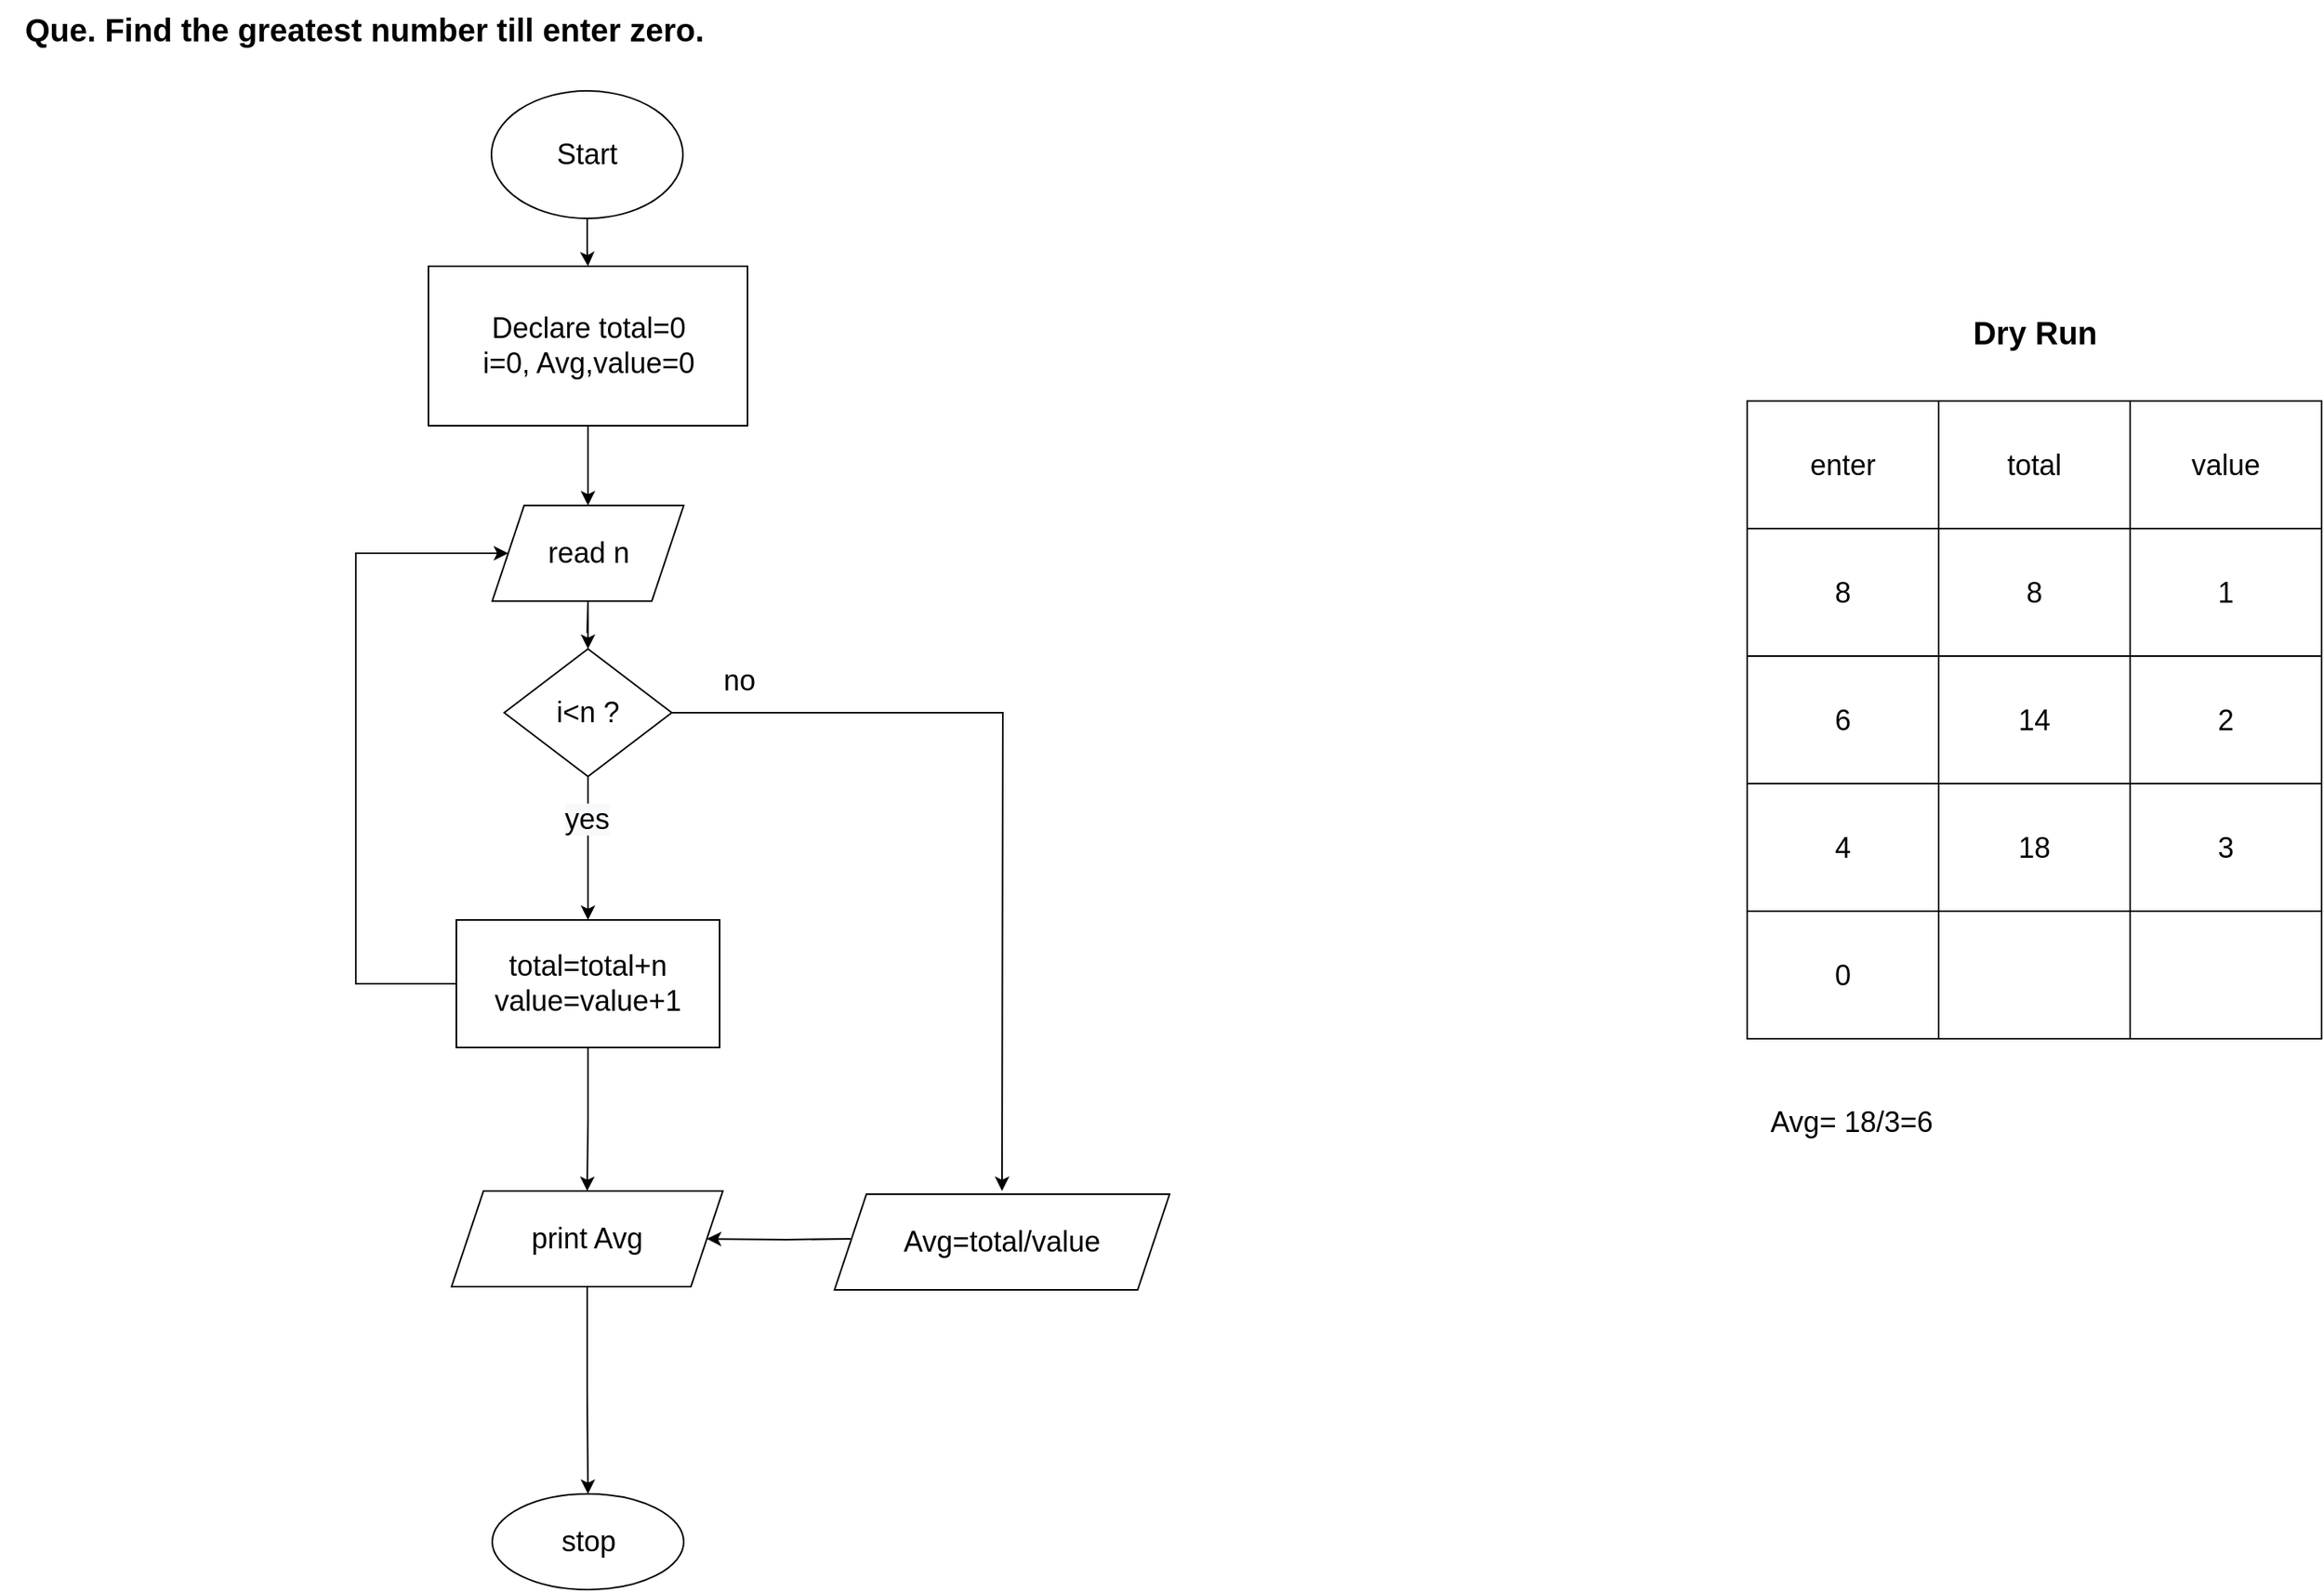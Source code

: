 <mxfile version="20.5.3" type="device"><diagram id="BQ-BG3YIr24XdSsNSbpL" name="greatest_num_till_0"><mxGraphModel dx="2414" dy="936" grid="1" gridSize="19" guides="1" tooltips="1" connect="1" arrows="1" fold="1" page="1" pageScale="1" pageWidth="850" pageHeight="1100" math="0" shadow="0"><root><mxCell id="0"/><mxCell id="1" parent="0"/><mxCell id="5EeVgDjEiNS-nwritQ8i-1" value="" style="edgeStyle=orthogonalEdgeStyle;rounded=0;orthogonalLoop=1;jettySize=auto;html=1;fontSize=18;align=center;" parent="1" source="5EeVgDjEiNS-nwritQ8i-2" target="5EeVgDjEiNS-nwritQ8i-4" edge="1"><mxGeometry relative="1" as="geometry"/></mxCell><mxCell id="5EeVgDjEiNS-nwritQ8i-2" value="&lt;font style=&quot;font-size: 18px;&quot;&gt;Start&lt;/font&gt;" style="ellipse;whiteSpace=wrap;html=1;fontSize=18;align=center;" parent="1" vertex="1"><mxGeometry x="-542" y="95" width="120" height="80" as="geometry"/></mxCell><mxCell id="5EeVgDjEiNS-nwritQ8i-3" value="" style="edgeStyle=orthogonalEdgeStyle;rounded=0;orthogonalLoop=1;jettySize=auto;html=1;fontSize=18;align=center;" parent="1" source="5EeVgDjEiNS-nwritQ8i-4" target="5EeVgDjEiNS-nwritQ8i-18" edge="1"><mxGeometry relative="1" as="geometry"/></mxCell><mxCell id="5EeVgDjEiNS-nwritQ8i-4" value="Declare total=0&lt;br style=&quot;font-size: 18px;&quot;&gt;i=0, Avg,value=0" style="rounded=0;whiteSpace=wrap;html=1;fontSize=18;align=center;" parent="1" vertex="1"><mxGeometry x="-581.5" y="205" width="200" height="100" as="geometry"/></mxCell><mxCell id="5EeVgDjEiNS-nwritQ8i-5" value="" style="edgeStyle=orthogonalEdgeStyle;rounded=0;orthogonalLoop=1;jettySize=auto;html=1;fontSize=18;align=center;" parent="1" source="5EeVgDjEiNS-nwritQ8i-7" target="5EeVgDjEiNS-nwritQ8i-9" edge="1"><mxGeometry relative="1" as="geometry"/></mxCell><mxCell id="5EeVgDjEiNS-nwritQ8i-6" value="" style="edgeStyle=orthogonalEdgeStyle;rounded=0;orthogonalLoop=1;jettySize=auto;html=1;fontSize=18;align=center;" parent="1" source="5EeVgDjEiNS-nwritQ8i-7" edge="1"><mxGeometry relative="1" as="geometry"><mxPoint x="-222" y="785" as="targetPoint"/></mxGeometry></mxCell><mxCell id="5EeVgDjEiNS-nwritQ8i-7" value="i&amp;lt;n ?" style="rhombus;whiteSpace=wrap;html=1;fontSize=18;align=center;" parent="1" vertex="1"><mxGeometry x="-534" y="445" width="105" height="80" as="geometry"/></mxCell><mxCell id="5EeVgDjEiNS-nwritQ8i-8" value="" style="edgeStyle=orthogonalEdgeStyle;rounded=0;orthogonalLoop=1;jettySize=auto;html=1;fontSize=18;entryX=0;entryY=0.5;entryDx=0;entryDy=0;align=center;" parent="1" source="5EeVgDjEiNS-nwritQ8i-9" target="5EeVgDjEiNS-nwritQ8i-18" edge="1"><mxGeometry relative="1" as="geometry"><mxPoint x="-627" y="485" as="targetPoint"/><Array as="points"><mxPoint x="-627" y="655"/><mxPoint x="-627" y="385"/></Array></mxGeometry></mxCell><mxCell id="zm9Oycn5w8Ex76CY7e5m-2" style="edgeStyle=orthogonalEdgeStyle;rounded=0;orthogonalLoop=1;jettySize=auto;html=1;entryX=0.5;entryY=0;entryDx=0;entryDy=0;" parent="1" source="5EeVgDjEiNS-nwritQ8i-9" target="5EeVgDjEiNS-nwritQ8i-13" edge="1"><mxGeometry relative="1" as="geometry"><mxPoint x="-481.5" y="739" as="targetPoint"/></mxGeometry></mxCell><mxCell id="5EeVgDjEiNS-nwritQ8i-9" value="total=total+n&lt;br style=&quot;font-size: 18px;&quot;&gt;value=value+1" style="rounded=0;whiteSpace=wrap;html=1;fontSize=18;align=center;" parent="1" vertex="1"><mxGeometry x="-564" y="615" width="165" height="80" as="geometry"/></mxCell><mxCell id="5EeVgDjEiNS-nwritQ8i-10" value="" style="edgeStyle=orthogonalEdgeStyle;rounded=0;orthogonalLoop=1;jettySize=auto;html=1;fontSize=18;align=center;" parent="1" target="5EeVgDjEiNS-nwritQ8i-13" edge="1"><mxGeometry relative="1" as="geometry"><mxPoint x="-317" y="815" as="sourcePoint"/></mxGeometry></mxCell><mxCell id="5EeVgDjEiNS-nwritQ8i-11" value="Avg=total/value" style="shape=parallelogram;perimeter=parallelogramPerimeter;whiteSpace=wrap;html=1;fixedSize=1;fontSize=18;align=center;" parent="1" vertex="1"><mxGeometry x="-327" y="787" width="210" height="60" as="geometry"/></mxCell><mxCell id="5EeVgDjEiNS-nwritQ8i-12" value="" style="edgeStyle=orthogonalEdgeStyle;rounded=0;orthogonalLoop=1;jettySize=auto;html=1;fontSize=18;align=center;" parent="1" source="5EeVgDjEiNS-nwritQ8i-13" target="5EeVgDjEiNS-nwritQ8i-14" edge="1"><mxGeometry relative="1" as="geometry"/></mxCell><mxCell id="5EeVgDjEiNS-nwritQ8i-13" value="print Avg" style="shape=parallelogram;perimeter=parallelogramPerimeter;whiteSpace=wrap;html=1;fixedSize=1;fontSize=18;align=center;" parent="1" vertex="1"><mxGeometry x="-567" y="785" width="170" height="60" as="geometry"/></mxCell><mxCell id="5EeVgDjEiNS-nwritQ8i-14" value="stop" style="ellipse;whiteSpace=wrap;html=1;fontSize=18;align=center;" parent="1" vertex="1"><mxGeometry x="-541.5" y="975" width="120" height="60" as="geometry"/></mxCell><mxCell id="5EeVgDjEiNS-nwritQ8i-15" value="&lt;font style=&quot;font-size: 18px;&quot;&gt;no&lt;/font&gt;" style="text;html=1;align=center;verticalAlign=middle;resizable=0;points=[];autosize=1;strokeColor=none;fillColor=none;fontSize=18;" parent="1" vertex="1"><mxGeometry x="-407" y="445" width="40" height="40" as="geometry"/></mxCell><mxCell id="5EeVgDjEiNS-nwritQ8i-16" value="&lt;span style=&quot;color: rgb(0, 0, 0); font-family: Helvetica; font-size: 18px; font-style: normal; font-variant-ligatures: normal; font-variant-caps: normal; font-weight: 400; letter-spacing: normal; orphans: 2; text-indent: 0px; text-transform: none; widows: 2; word-spacing: 0px; -webkit-text-stroke-width: 0px; background-color: rgb(248, 249, 250); text-decoration-thickness: initial; text-decoration-style: initial; text-decoration-color: initial; float: none; display: inline !important;&quot;&gt;yes&lt;/span&gt;" style="text;whiteSpace=wrap;html=1;fontSize=18;align=center;" parent="1" vertex="1"><mxGeometry x="-512" y="535" width="60" height="50" as="geometry"/></mxCell><mxCell id="5EeVgDjEiNS-nwritQ8i-17" value="" style="edgeStyle=orthogonalEdgeStyle;rounded=0;orthogonalLoop=1;jettySize=auto;html=1;fontSize=18;align=center;" parent="1" source="5EeVgDjEiNS-nwritQ8i-18" target="5EeVgDjEiNS-nwritQ8i-7" edge="1"><mxGeometry relative="1" as="geometry"/></mxCell><mxCell id="5EeVgDjEiNS-nwritQ8i-18" value="&lt;font style=&quot;font-size: 18px;&quot;&gt;read n&lt;/font&gt;" style="shape=parallelogram;perimeter=parallelogramPerimeter;whiteSpace=wrap;html=1;fixedSize=1;fontSize=18;align=center;" parent="1" vertex="1"><mxGeometry x="-541.5" y="355" width="120" height="60" as="geometry"/></mxCell><mxCell id="5EeVgDjEiNS-nwritQ8i-19" value="" style="edgeStyle=orthogonalEdgeStyle;rounded=0;orthogonalLoop=1;jettySize=auto;html=1;fontSize=18;endArrow=none;align=center;" parent="1" source="5EeVgDjEiNS-nwritQ8i-18" edge="1"><mxGeometry relative="1" as="geometry"><mxPoint x="-481.5" y="415" as="sourcePoint"/><mxPoint x="-482" y="435" as="targetPoint"/></mxGeometry></mxCell><mxCell id="Tx8mYmts1VEchRivOHkY-22" value="Avg= 18/3=6&lt;br style=&quot;font-size: 18px;&quot;&gt;" style="text;html=1;align=center;verticalAlign=middle;resizable=0;points=[];autosize=1;strokeColor=none;fillColor=none;fontSize=18;" parent="1" vertex="1"><mxGeometry x="245" y="722" width="130" height="40" as="geometry"/></mxCell><mxCell id="HHzdImm9ooIvETSn918B-1" value="&lt;b&gt;&lt;font style=&quot;font-size: 20px;&quot;&gt;Que.&amp;nbsp;Find the greatest number till enter zero.&lt;/font&gt;&lt;/b&gt;" style="text;html=1;align=center;verticalAlign=middle;resizable=0;points=[];autosize=1;strokeColor=none;fillColor=none;fontSize=18;" parent="1" vertex="1"><mxGeometry x="-850" y="38" width="456" height="38" as="geometry"/></mxCell><mxCell id="HHzdImm9ooIvETSn918B-2" value="&lt;b&gt;&lt;font style=&quot;font-size: 20px;&quot;&gt;Dry Run&lt;/font&gt;&lt;/b&gt;" style="text;html=1;align=center;verticalAlign=middle;resizable=0;points=[];autosize=1;strokeColor=none;fillColor=none;fontSize=18;" parent="1" vertex="1"><mxGeometry x="368" y="228" width="114" height="38" as="geometry"/></mxCell><mxCell id="HHzdImm9ooIvETSn918B-3" value="" style="shape=table;startSize=0;container=1;collapsible=0;childLayout=tableLayout;fontSize=18;align=center;" parent="1" vertex="1"><mxGeometry x="245" y="289.5" width="360" height="400" as="geometry"/></mxCell><mxCell id="HHzdImm9ooIvETSn918B-4" value="" style="shape=tableRow;horizontal=0;startSize=0;swimlaneHead=0;swimlaneBody=0;top=0;left=0;bottom=0;right=0;collapsible=0;dropTarget=0;fillColor=none;points=[[0,0.5],[1,0.5]];portConstraint=eastwest;fontSize=18;align=center;" parent="HHzdImm9ooIvETSn918B-3" vertex="1"><mxGeometry width="360" height="80" as="geometry"/></mxCell><mxCell id="HHzdImm9ooIvETSn918B-5" value="enter" style="shape=partialRectangle;html=1;whiteSpace=wrap;connectable=0;overflow=hidden;fillColor=none;top=0;left=0;bottom=0;right=0;pointerEvents=1;fontSize=18;align=center;" parent="HHzdImm9ooIvETSn918B-4" vertex="1"><mxGeometry width="120" height="80" as="geometry"><mxRectangle width="120" height="80" as="alternateBounds"/></mxGeometry></mxCell><mxCell id="HHzdImm9ooIvETSn918B-6" value="total" style="shape=partialRectangle;html=1;whiteSpace=wrap;connectable=0;overflow=hidden;fillColor=none;top=0;left=0;bottom=0;right=0;pointerEvents=1;fontSize=18;align=center;" parent="HHzdImm9ooIvETSn918B-4" vertex="1"><mxGeometry x="120" width="120" height="80" as="geometry"><mxRectangle width="120" height="80" as="alternateBounds"/></mxGeometry></mxCell><mxCell id="HHzdImm9ooIvETSn918B-7" value="value" style="shape=partialRectangle;html=1;whiteSpace=wrap;connectable=0;overflow=hidden;fillColor=none;top=0;left=0;bottom=0;right=0;pointerEvents=1;fontSize=18;align=center;" parent="HHzdImm9ooIvETSn918B-4" vertex="1"><mxGeometry x="240" width="120" height="80" as="geometry"><mxRectangle width="120" height="80" as="alternateBounds"/></mxGeometry></mxCell><mxCell id="HHzdImm9ooIvETSn918B-8" style="shape=tableRow;horizontal=0;startSize=0;swimlaneHead=0;swimlaneBody=0;top=0;left=0;bottom=0;right=0;collapsible=0;dropTarget=0;fillColor=none;points=[[0,0.5],[1,0.5]];portConstraint=eastwest;fontSize=18;align=center;" parent="HHzdImm9ooIvETSn918B-3" vertex="1"><mxGeometry y="80" width="360" height="80" as="geometry"/></mxCell><mxCell id="HHzdImm9ooIvETSn918B-9" value="8" style="shape=partialRectangle;html=1;whiteSpace=wrap;connectable=0;overflow=hidden;fillColor=none;top=0;left=0;bottom=0;right=0;pointerEvents=1;fontSize=18;align=center;" parent="HHzdImm9ooIvETSn918B-8" vertex="1"><mxGeometry width="120" height="80" as="geometry"><mxRectangle width="120" height="80" as="alternateBounds"/></mxGeometry></mxCell><mxCell id="HHzdImm9ooIvETSn918B-10" value="8" style="shape=partialRectangle;html=1;whiteSpace=wrap;connectable=0;overflow=hidden;fillColor=none;top=0;left=0;bottom=0;right=0;pointerEvents=1;fontSize=18;align=center;" parent="HHzdImm9ooIvETSn918B-8" vertex="1"><mxGeometry x="120" width="120" height="80" as="geometry"><mxRectangle width="120" height="80" as="alternateBounds"/></mxGeometry></mxCell><mxCell id="HHzdImm9ooIvETSn918B-11" value="1" style="shape=partialRectangle;html=1;whiteSpace=wrap;connectable=0;overflow=hidden;fillColor=none;top=0;left=0;bottom=0;right=0;pointerEvents=1;fontSize=18;align=center;" parent="HHzdImm9ooIvETSn918B-8" vertex="1"><mxGeometry x="240" width="120" height="80" as="geometry"><mxRectangle width="120" height="80" as="alternateBounds"/></mxGeometry></mxCell><mxCell id="HHzdImm9ooIvETSn918B-12" value="" style="shape=tableRow;horizontal=0;startSize=0;swimlaneHead=0;swimlaneBody=0;top=0;left=0;bottom=0;right=0;collapsible=0;dropTarget=0;fillColor=none;points=[[0,0.5],[1,0.5]];portConstraint=eastwest;fontSize=18;align=center;" parent="HHzdImm9ooIvETSn918B-3" vertex="1"><mxGeometry y="160" width="360" height="80" as="geometry"/></mxCell><mxCell id="HHzdImm9ooIvETSn918B-13" value="6" style="shape=partialRectangle;html=1;whiteSpace=wrap;connectable=0;overflow=hidden;fillColor=none;top=0;left=0;bottom=0;right=0;pointerEvents=1;fontSize=18;align=center;" parent="HHzdImm9ooIvETSn918B-12" vertex="1"><mxGeometry width="120" height="80" as="geometry"><mxRectangle width="120" height="80" as="alternateBounds"/></mxGeometry></mxCell><mxCell id="HHzdImm9ooIvETSn918B-14" value="14" style="shape=partialRectangle;html=1;whiteSpace=wrap;connectable=0;overflow=hidden;fillColor=none;top=0;left=0;bottom=0;right=0;pointerEvents=1;fontSize=18;align=center;" parent="HHzdImm9ooIvETSn918B-12" vertex="1"><mxGeometry x="120" width="120" height="80" as="geometry"><mxRectangle width="120" height="80" as="alternateBounds"/></mxGeometry></mxCell><mxCell id="HHzdImm9ooIvETSn918B-15" value="2" style="shape=partialRectangle;html=1;whiteSpace=wrap;connectable=0;overflow=hidden;fillColor=none;top=0;left=0;bottom=0;right=0;pointerEvents=1;fontSize=18;align=center;" parent="HHzdImm9ooIvETSn918B-12" vertex="1"><mxGeometry x="240" width="120" height="80" as="geometry"><mxRectangle width="120" height="80" as="alternateBounds"/></mxGeometry></mxCell><mxCell id="HHzdImm9ooIvETSn918B-16" value="" style="shape=tableRow;horizontal=0;startSize=0;swimlaneHead=0;swimlaneBody=0;top=0;left=0;bottom=0;right=0;collapsible=0;dropTarget=0;fillColor=none;points=[[0,0.5],[1,0.5]];portConstraint=eastwest;fontSize=18;align=center;" parent="HHzdImm9ooIvETSn918B-3" vertex="1"><mxGeometry y="240" width="360" height="80" as="geometry"/></mxCell><mxCell id="HHzdImm9ooIvETSn918B-17" value="4" style="shape=partialRectangle;html=1;whiteSpace=wrap;connectable=0;overflow=hidden;fillColor=none;top=0;left=0;bottom=0;right=0;pointerEvents=1;fontSize=18;align=center;" parent="HHzdImm9ooIvETSn918B-16" vertex="1"><mxGeometry width="120" height="80" as="geometry"><mxRectangle width="120" height="80" as="alternateBounds"/></mxGeometry></mxCell><mxCell id="HHzdImm9ooIvETSn918B-18" value="18" style="shape=partialRectangle;html=1;whiteSpace=wrap;connectable=0;overflow=hidden;fillColor=none;top=0;left=0;bottom=0;right=0;pointerEvents=1;fontSize=18;align=center;" parent="HHzdImm9ooIvETSn918B-16" vertex="1"><mxGeometry x="120" width="120" height="80" as="geometry"><mxRectangle width="120" height="80" as="alternateBounds"/></mxGeometry></mxCell><mxCell id="HHzdImm9ooIvETSn918B-19" value="3" style="shape=partialRectangle;html=1;whiteSpace=wrap;connectable=0;overflow=hidden;fillColor=none;top=0;left=0;bottom=0;right=0;pointerEvents=1;fontSize=18;align=center;" parent="HHzdImm9ooIvETSn918B-16" vertex="1"><mxGeometry x="240" width="120" height="80" as="geometry"><mxRectangle width="120" height="80" as="alternateBounds"/></mxGeometry></mxCell><mxCell id="HHzdImm9ooIvETSn918B-20" value="" style="shape=tableRow;horizontal=0;startSize=0;swimlaneHead=0;swimlaneBody=0;top=0;left=0;bottom=0;right=0;collapsible=0;dropTarget=0;fillColor=none;points=[[0,0.5],[1,0.5]];portConstraint=eastwest;fontSize=18;align=center;" parent="HHzdImm9ooIvETSn918B-3" vertex="1"><mxGeometry y="320" width="360" height="80" as="geometry"/></mxCell><mxCell id="HHzdImm9ooIvETSn918B-21" value="0" style="shape=partialRectangle;html=1;whiteSpace=wrap;connectable=0;overflow=hidden;fillColor=none;top=0;left=0;bottom=0;right=0;pointerEvents=1;fontSize=18;align=center;" parent="HHzdImm9ooIvETSn918B-20" vertex="1"><mxGeometry width="120" height="80" as="geometry"><mxRectangle width="120" height="80" as="alternateBounds"/></mxGeometry></mxCell><mxCell id="HHzdImm9ooIvETSn918B-22" value="" style="shape=partialRectangle;html=1;whiteSpace=wrap;connectable=0;overflow=hidden;fillColor=none;top=0;left=0;bottom=0;right=0;pointerEvents=1;fontSize=18;align=center;" parent="HHzdImm9ooIvETSn918B-20" vertex="1"><mxGeometry x="120" width="120" height="80" as="geometry"><mxRectangle width="120" height="80" as="alternateBounds"/></mxGeometry></mxCell><mxCell id="HHzdImm9ooIvETSn918B-23" style="shape=partialRectangle;html=1;whiteSpace=wrap;connectable=0;overflow=hidden;fillColor=none;top=0;left=0;bottom=0;right=0;pointerEvents=1;fontSize=18;align=center;" parent="HHzdImm9ooIvETSn918B-20" vertex="1"><mxGeometry x="240" width="120" height="80" as="geometry"><mxRectangle width="120" height="80" as="alternateBounds"/></mxGeometry></mxCell></root></mxGraphModel></diagram></mxfile>